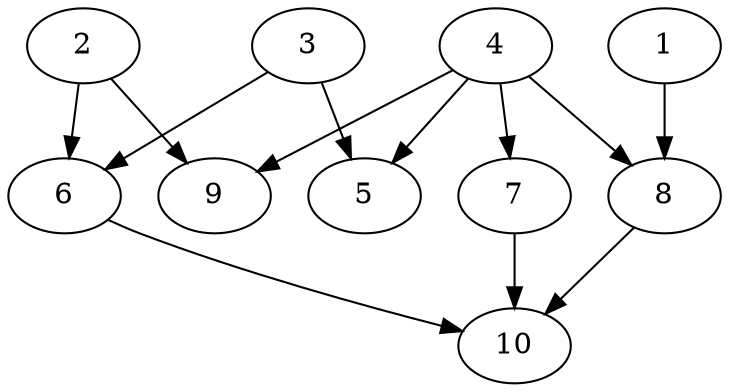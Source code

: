 // DAG automatically generated by daggen at Thu Oct  3 13:58:05 2019
// ./daggen --dot -n 10 --ccr 0.4 --fat 0.7 --regular 0.9 --density 0.6 --mindata 5242880 --maxdata 52428800 
digraph G {
  1 [size="125201920", alpha="0.16", expect_size="50080768"] 
  1 -> 8 [size ="50080768"]
  2 [size="39424000", alpha="0.20", expect_size="15769600"] 
  2 -> 6 [size ="15769600"]
  2 -> 9 [size ="15769600"]
  3 [size="105256960", alpha="0.09", expect_size="42102784"] 
  3 -> 5 [size ="42102784"]
  3 -> 6 [size ="42102784"]
  4 [size="51717120", alpha="0.10", expect_size="20686848"] 
  4 -> 5 [size ="20686848"]
  4 -> 7 [size ="20686848"]
  4 -> 8 [size ="20686848"]
  4 -> 9 [size ="20686848"]
  5 [size="58549760", alpha="0.02", expect_size="23419904"] 
  6 [size="77824000", alpha="0.00", expect_size="31129600"] 
  6 -> 10 [size ="31129600"]
  7 [size="32545280", alpha="0.19", expect_size="13018112"] 
  7 -> 10 [size ="13018112"]
  8 [size="78638080", alpha="0.04", expect_size="31455232"] 
  8 -> 10 [size ="31455232"]
  9 [size="30627840", alpha="0.07", expect_size="12251136"] 
  10 [size="61296640", alpha="0.02", expect_size="24518656"] 
}
